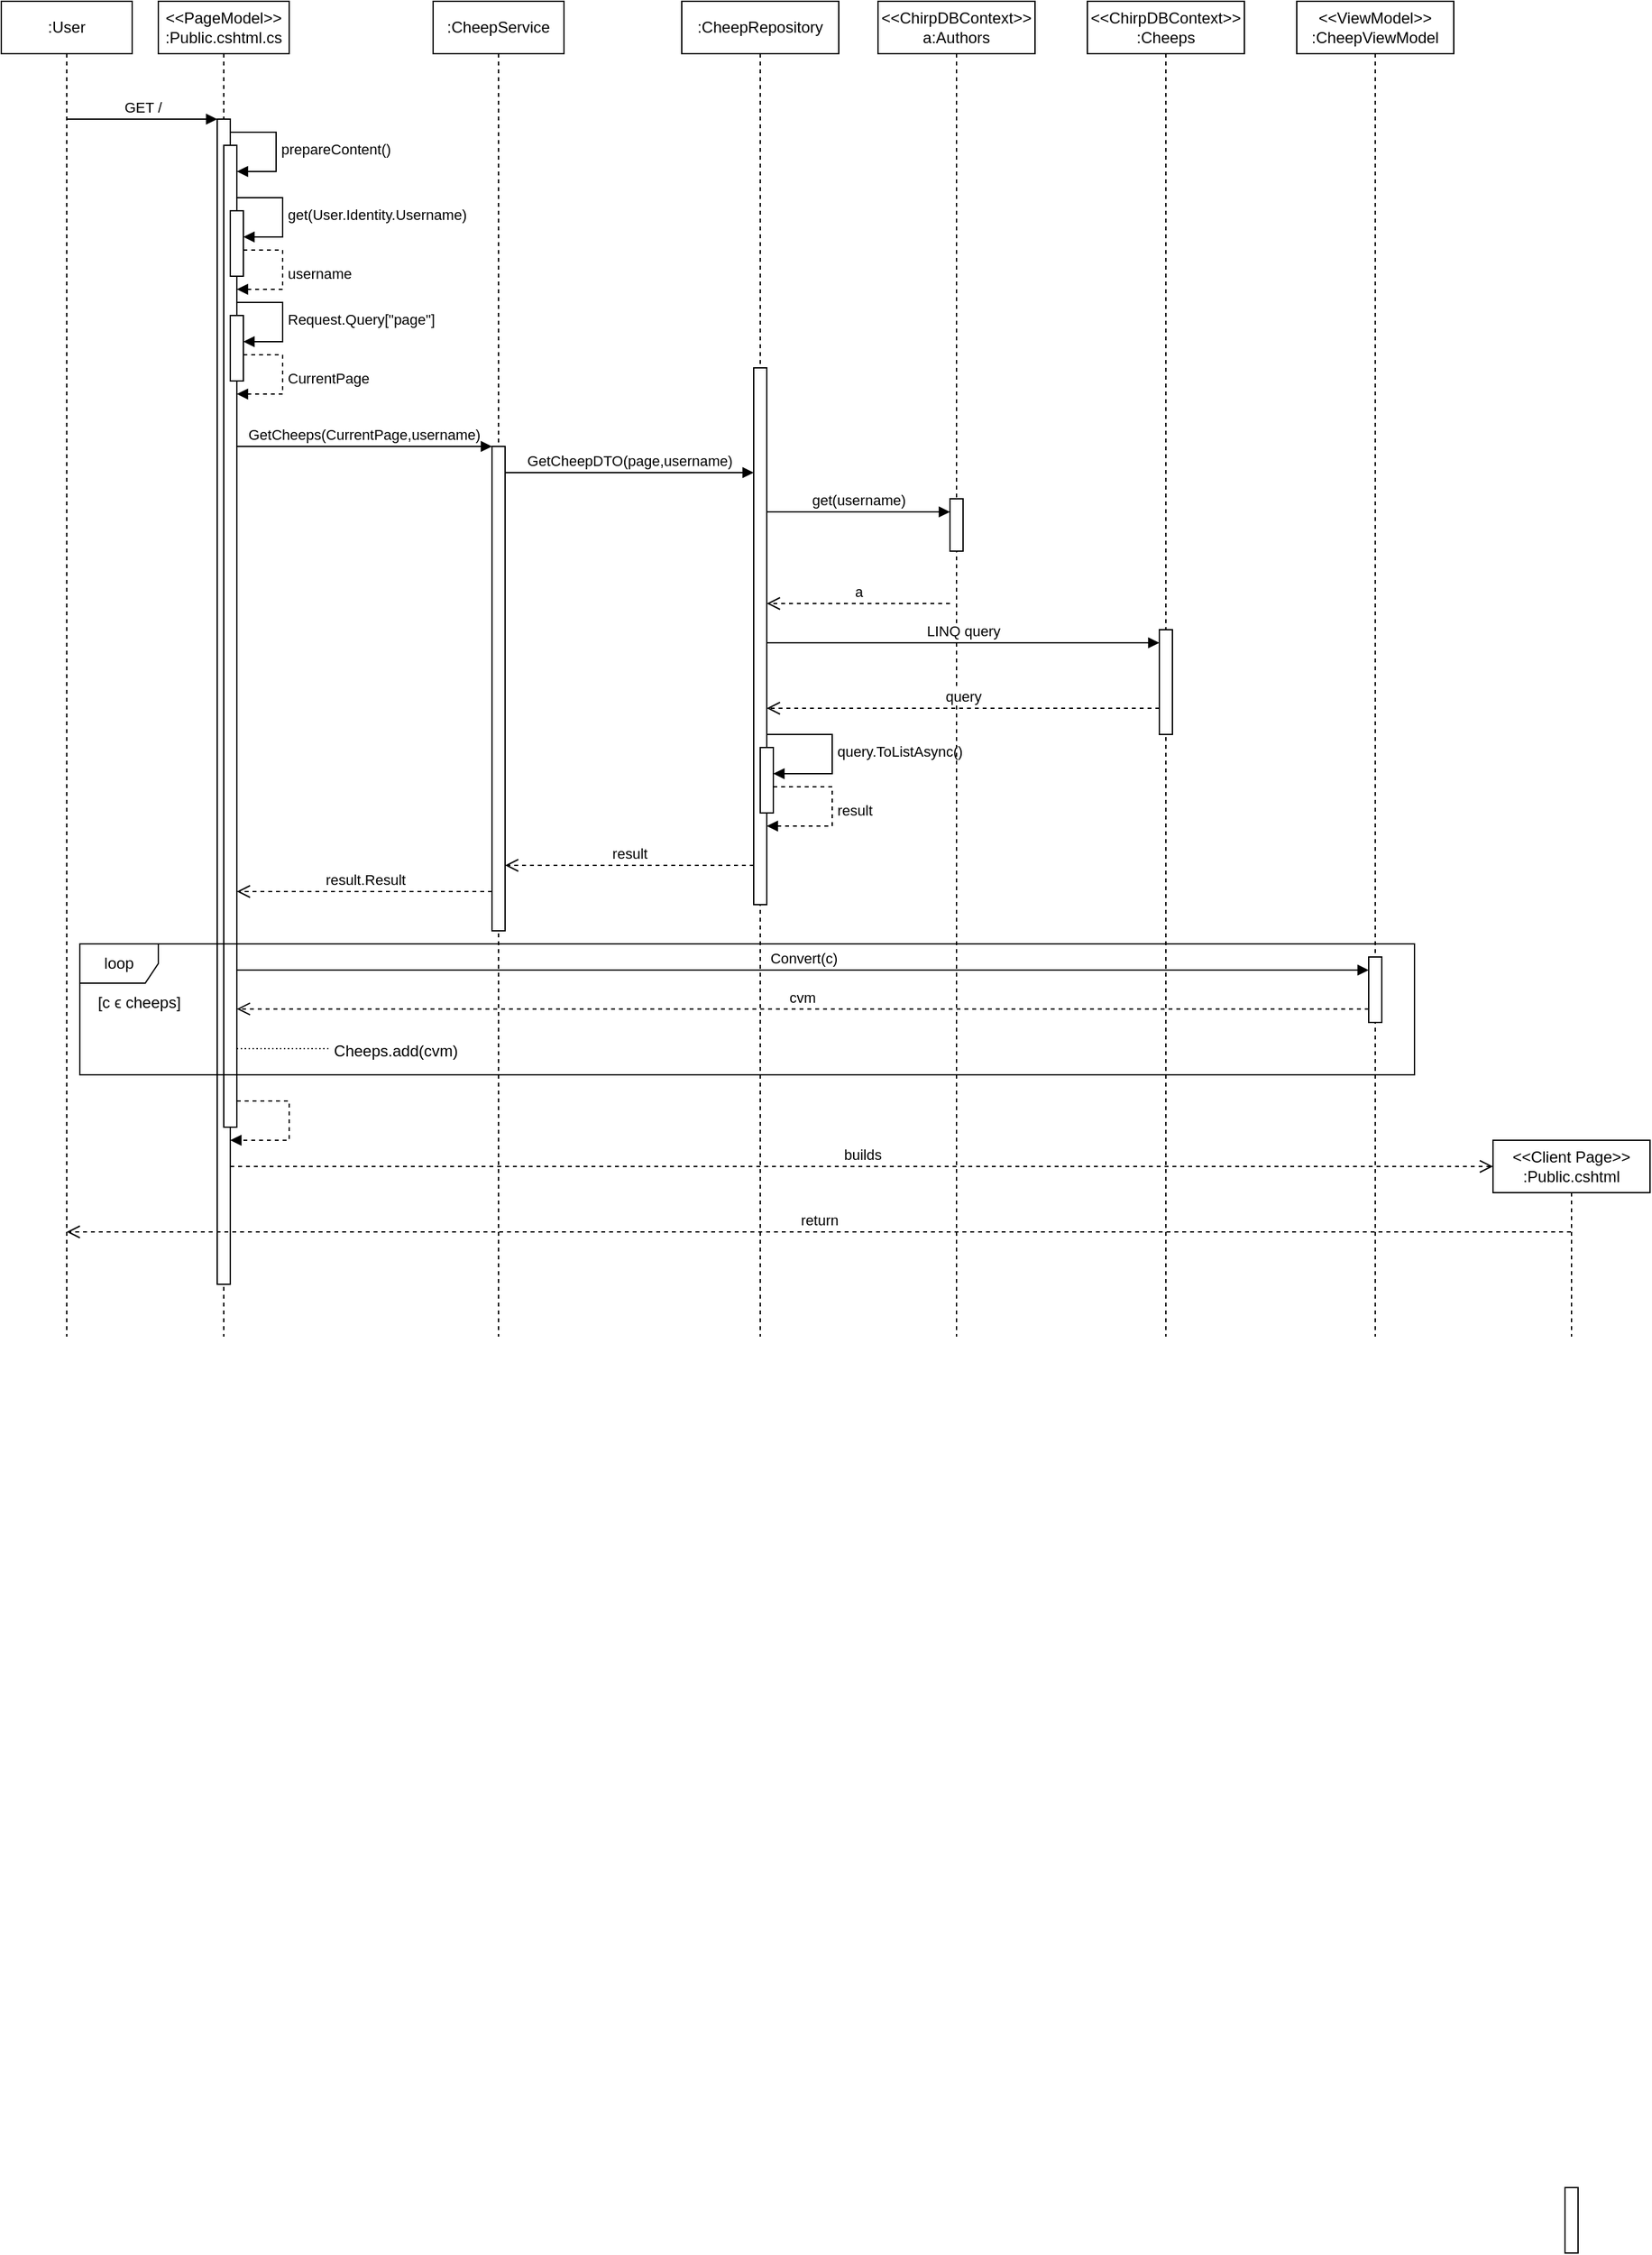 <mxfile version="25.0.3">
  <diagram name="Page-1" id="2YBvvXClWsGukQMizWep">
    <mxGraphModel grid="1" page="1" gridSize="10" guides="1" tooltips="1" connect="1" arrows="1" fold="1" pageScale="1" pageWidth="850" pageHeight="1100" math="0" shadow="0">
      <root>
        <mxCell id="0" />
        <mxCell id="1" parent="0" />
        <mxCell id="dkr_k_Ywu7K1sP6VtX1k-7" value=":User" style="shape=umlLifeline;perimeter=lifelinePerimeter;whiteSpace=wrap;html=1;container=0;dropTarget=0;collapsible=0;recursiveResize=0;outlineConnect=0;portConstraint=eastwest;newEdgeStyle={&quot;edgeStyle&quot;:&quot;elbowEdgeStyle&quot;,&quot;elbow&quot;:&quot;vertical&quot;,&quot;curved&quot;:0,&quot;rounded&quot;:0};" vertex="1" parent="1">
          <mxGeometry x="-450" y="20" width="100" height="1020" as="geometry" />
        </mxCell>
        <mxCell id="dkr_k_Ywu7K1sP6VtX1k-13" value="GET /" style="html=1;verticalAlign=bottom;endArrow=block;edgeStyle=elbowEdgeStyle;elbow=vertical;curved=0;rounded=0;" edge="1" parent="1" source="dkr_k_Ywu7K1sP6VtX1k-7" target="dkr_k_Ywu7K1sP6VtX1k-36">
          <mxGeometry relative="1" as="geometry">
            <mxPoint x="-395" y="110" as="sourcePoint" />
            <Array as="points">
              <mxPoint x="-310" y="110" />
            </Array>
            <mxPoint x="-285" y="110" as="targetPoint" />
          </mxGeometry>
        </mxCell>
        <mxCell id="dkr_k_Ywu7K1sP6VtX1k-15" value="&lt;div&gt;&lt;span style=&quot;background-color: initial;&quot;&gt;:CheepService&lt;/span&gt;&lt;/div&gt;" style="shape=umlLifeline;perimeter=lifelinePerimeter;whiteSpace=wrap;html=1;container=0;dropTarget=0;collapsible=0;recursiveResize=0;outlineConnect=0;portConstraint=eastwest;newEdgeStyle={&quot;edgeStyle&quot;:&quot;elbowEdgeStyle&quot;,&quot;elbow&quot;:&quot;vertical&quot;,&quot;curved&quot;:0,&quot;rounded&quot;:0};" vertex="1" parent="1">
          <mxGeometry x="-120" y="20" width="100" height="1020" as="geometry" />
        </mxCell>
        <mxCell id="dkr_k_Ywu7K1sP6VtX1k-16" value="" style="html=1;points=[];perimeter=orthogonalPerimeter;outlineConnect=0;targetShapes=umlLifeline;portConstraint=eastwest;newEdgeStyle={&quot;edgeStyle&quot;:&quot;elbowEdgeStyle&quot;,&quot;elbow&quot;:&quot;vertical&quot;,&quot;curved&quot;:0,&quot;rounded&quot;:0};" vertex="1" parent="dkr_k_Ywu7K1sP6VtX1k-15">
          <mxGeometry x="45" y="340" width="10" height="370" as="geometry" />
        </mxCell>
        <mxCell id="dkr_k_Ywu7K1sP6VtX1k-18" value="&lt;div&gt;&lt;span style=&quot;background-color: initial;&quot;&gt;:CheepRepository&lt;/span&gt;&lt;/div&gt;" style="shape=umlLifeline;perimeter=lifelinePerimeter;whiteSpace=wrap;html=1;container=0;dropTarget=0;collapsible=0;recursiveResize=0;outlineConnect=0;portConstraint=eastwest;newEdgeStyle={&quot;edgeStyle&quot;:&quot;elbowEdgeStyle&quot;,&quot;elbow&quot;:&quot;vertical&quot;,&quot;curved&quot;:0,&quot;rounded&quot;:0};size=40;" vertex="1" parent="1">
          <mxGeometry x="70" y="20" width="120" height="1020" as="geometry" />
        </mxCell>
        <mxCell id="dkr_k_Ywu7K1sP6VtX1k-19" value="" style="html=1;points=[];perimeter=orthogonalPerimeter;outlineConnect=0;targetShapes=umlLifeline;portConstraint=eastwest;newEdgeStyle={&quot;edgeStyle&quot;:&quot;elbowEdgeStyle&quot;,&quot;elbow&quot;:&quot;vertical&quot;,&quot;curved&quot;:0,&quot;rounded&quot;:0};" vertex="1" parent="dkr_k_Ywu7K1sP6VtX1k-18">
          <mxGeometry x="55" y="280" width="10" height="410" as="geometry" />
        </mxCell>
        <mxCell id="dkr_k_Ywu7K1sP6VtX1k-81" value="" style="html=1;points=[];perimeter=orthogonalPerimeter;outlineConnect=0;targetShapes=umlLifeline;portConstraint=eastwest;newEdgeStyle={&quot;edgeStyle&quot;:&quot;elbowEdgeStyle&quot;,&quot;elbow&quot;:&quot;vertical&quot;,&quot;curved&quot;:0,&quot;rounded&quot;:0};" vertex="1" parent="dkr_k_Ywu7K1sP6VtX1k-18">
          <mxGeometry x="60" y="570" width="10" height="49.97" as="geometry" />
        </mxCell>
        <mxCell id="dkr_k_Ywu7K1sP6VtX1k-82" value="query.ToListAsync()" style="html=1;align=left;spacingLeft=2;endArrow=block;rounded=0;edgeStyle=orthogonalEdgeStyle;curved=0;rounded=0;" edge="1" parent="dkr_k_Ywu7K1sP6VtX1k-18" source="dkr_k_Ywu7K1sP6VtX1k-19" target="dkr_k_Ywu7K1sP6VtX1k-81">
          <mxGeometry relative="1" as="geometry">
            <mxPoint x="70" y="559.997" as="sourcePoint" />
            <Array as="points">
              <mxPoint x="115" y="560" />
              <mxPoint x="115" y="590" />
            </Array>
            <mxPoint x="90" y="590.004" as="targetPoint" />
          </mxGeometry>
        </mxCell>
        <mxCell id="dkr_k_Ywu7K1sP6VtX1k-83" value="result" style="html=1;align=left;spacingLeft=2;endArrow=block;rounded=0;edgeStyle=orthogonalEdgeStyle;curved=0;rounded=0;dashed=1;" edge="1" parent="dkr_k_Ywu7K1sP6VtX1k-18" source="dkr_k_Ywu7K1sP6VtX1k-81" target="dkr_k_Ywu7K1sP6VtX1k-19">
          <mxGeometry relative="1" as="geometry">
            <mxPoint x="85" y="599.97" as="sourcePoint" />
            <Array as="points">
              <mxPoint x="115" y="600" />
              <mxPoint x="115" y="630" />
            </Array>
            <mxPoint x="70" y="629.997" as="targetPoint" />
          </mxGeometry>
        </mxCell>
        <mxCell id="dkr_k_Ywu7K1sP6VtX1k-20" value="GetCheepDTO(page,username)" style="html=1;verticalAlign=bottom;endArrow=block;edgeStyle=elbowEdgeStyle;elbow=vertical;curved=0;rounded=0;" edge="1" parent="1" source="dkr_k_Ywu7K1sP6VtX1k-16" target="dkr_k_Ywu7K1sP6VtX1k-19">
          <mxGeometry relative="1" as="geometry">
            <mxPoint x="-80" y="430" as="sourcePoint" />
            <Array as="points">
              <mxPoint x="-30" y="380" />
            </Array>
            <mxPoint x="105" y="380" as="targetPoint" />
          </mxGeometry>
        </mxCell>
        <mxCell id="dkr_k_Ywu7K1sP6VtX1k-21" value="&lt;div&gt;&lt;span style=&quot;background-color: initial;&quot;&gt;&amp;lt;&amp;lt;ChirpDBContext&amp;gt;&amp;gt;&lt;/span&gt;&lt;/div&gt;&lt;div&gt;&lt;span style=&quot;background-color: initial;&quot;&gt;a:Authors&lt;/span&gt;&lt;/div&gt;" style="shape=umlLifeline;perimeter=lifelinePerimeter;whiteSpace=wrap;html=1;container=0;dropTarget=0;collapsible=0;recursiveResize=0;outlineConnect=0;portConstraint=eastwest;newEdgeStyle={&quot;edgeStyle&quot;:&quot;elbowEdgeStyle&quot;,&quot;elbow&quot;:&quot;vertical&quot;,&quot;curved&quot;:0,&quot;rounded&quot;:0};" vertex="1" parent="1">
          <mxGeometry x="220" y="20" width="120" height="1020" as="geometry" />
        </mxCell>
        <mxCell id="dkr_k_Ywu7K1sP6VtX1k-22" value="" style="html=1;points=[];perimeter=orthogonalPerimeter;outlineConnect=0;targetShapes=umlLifeline;portConstraint=eastwest;newEdgeStyle={&quot;edgeStyle&quot;:&quot;elbowEdgeStyle&quot;,&quot;elbow&quot;:&quot;vertical&quot;,&quot;curved&quot;:0,&quot;rounded&quot;:0};" vertex="1" parent="dkr_k_Ywu7K1sP6VtX1k-21">
          <mxGeometry x="55" y="380" width="10" height="40" as="geometry" />
        </mxCell>
        <mxCell id="dkr_k_Ywu7K1sP6VtX1k-35" value="&lt;div&gt;&amp;lt;&amp;lt;PageModel&amp;gt;&amp;gt;&lt;/div&gt;:Public.cshtml.cs" style="shape=umlLifeline;perimeter=lifelinePerimeter;whiteSpace=wrap;html=1;container=0;dropTarget=0;collapsible=0;recursiveResize=0;outlineConnect=0;portConstraint=eastwest;newEdgeStyle={&quot;edgeStyle&quot;:&quot;elbowEdgeStyle&quot;,&quot;elbow&quot;:&quot;vertical&quot;,&quot;curved&quot;:0,&quot;rounded&quot;:0};" vertex="1" parent="1">
          <mxGeometry x="-330" y="20" width="100" height="1020" as="geometry" />
        </mxCell>
        <mxCell id="dkr_k_Ywu7K1sP6VtX1k-36" value="" style="html=1;points=[];perimeter=orthogonalPerimeter;outlineConnect=0;targetShapes=umlLifeline;portConstraint=eastwest;newEdgeStyle={&quot;edgeStyle&quot;:&quot;elbowEdgeStyle&quot;,&quot;elbow&quot;:&quot;vertical&quot;,&quot;curved&quot;:0,&quot;rounded&quot;:0};" vertex="1" parent="dkr_k_Ywu7K1sP6VtX1k-35">
          <mxGeometry x="45" y="90" width="10" height="890" as="geometry" />
        </mxCell>
        <mxCell id="dkr_k_Ywu7K1sP6VtX1k-38" value="" style="html=1;points=[];perimeter=orthogonalPerimeter;outlineConnect=0;targetShapes=umlLifeline;portConstraint=eastwest;newEdgeStyle={&quot;edgeStyle&quot;:&quot;elbowEdgeStyle&quot;,&quot;elbow&quot;:&quot;vertical&quot;,&quot;curved&quot;:0,&quot;rounded&quot;:0};" vertex="1" parent="dkr_k_Ywu7K1sP6VtX1k-35">
          <mxGeometry x="50" y="110" width="10" height="750" as="geometry" />
        </mxCell>
        <mxCell id="dkr_k_Ywu7K1sP6VtX1k-46" value="prepareContent()" style="html=1;align=left;spacingLeft=2;endArrow=block;rounded=0;edgeStyle=orthogonalEdgeStyle;curved=0;rounded=0;" edge="1" parent="dkr_k_Ywu7K1sP6VtX1k-35" target="dkr_k_Ywu7K1sP6VtX1k-38">
          <mxGeometry relative="1" as="geometry">
            <mxPoint x="55" y="100" as="sourcePoint" />
            <Array as="points">
              <mxPoint x="90" y="100" />
              <mxPoint x="90" y="130" />
            </Array>
            <mxPoint x="65" y="130.034" as="targetPoint" />
          </mxGeometry>
        </mxCell>
        <mxCell id="dkr_k_Ywu7K1sP6VtX1k-59" value="" style="html=1;points=[];perimeter=orthogonalPerimeter;outlineConnect=0;targetShapes=umlLifeline;portConstraint=eastwest;newEdgeStyle={&quot;edgeStyle&quot;:&quot;elbowEdgeStyle&quot;,&quot;elbow&quot;:&quot;vertical&quot;,&quot;curved&quot;:0,&quot;rounded&quot;:0};" vertex="1" parent="dkr_k_Ywu7K1sP6VtX1k-35">
          <mxGeometry x="55" y="160" width="10" height="50" as="geometry" />
        </mxCell>
        <mxCell id="dkr_k_Ywu7K1sP6VtX1k-60" value="get(User.Identity.Username)" style="html=1;align=left;spacingLeft=2;endArrow=block;rounded=0;edgeStyle=orthogonalEdgeStyle;curved=0;rounded=0;" edge="1" parent="dkr_k_Ywu7K1sP6VtX1k-35" target="dkr_k_Ywu7K1sP6VtX1k-59">
          <mxGeometry relative="1" as="geometry">
            <mxPoint x="60" y="150" as="sourcePoint" />
            <Array as="points">
              <mxPoint x="95" y="150" />
              <mxPoint x="95" y="180" />
            </Array>
            <mxPoint x="70" y="180.034" as="targetPoint" />
          </mxGeometry>
        </mxCell>
        <mxCell id="dkr_k_Ywu7K1sP6VtX1k-61" value="username" style="html=1;align=left;spacingLeft=2;endArrow=block;rounded=0;edgeStyle=orthogonalEdgeStyle;curved=0;rounded=0;dashed=1;" edge="1" parent="dkr_k_Ywu7K1sP6VtX1k-35">
          <mxGeometry relative="1" as="geometry">
            <mxPoint x="65" y="190" as="sourcePoint" />
            <Array as="points">
              <mxPoint x="95" y="190" />
              <mxPoint x="95" y="220" />
            </Array>
            <mxPoint x="60" y="220" as="targetPoint" />
          </mxGeometry>
        </mxCell>
        <mxCell id="dkr_k_Ywu7K1sP6VtX1k-101" value="" style="html=1;align=left;spacingLeft=2;endArrow=block;rounded=0;edgeStyle=orthogonalEdgeStyle;curved=0;rounded=0;dashed=1;" edge="1" parent="dkr_k_Ywu7K1sP6VtX1k-35">
          <mxGeometry relative="1" as="geometry">
            <mxPoint x="60" y="840.002" as="sourcePoint" />
            <Array as="points">
              <mxPoint x="100" y="839.97" />
              <mxPoint x="100" y="869.97" />
            </Array>
            <mxPoint x="55" y="870.002" as="targetPoint" />
          </mxGeometry>
        </mxCell>
        <mxCell id="dkr_k_Ywu7K1sP6VtX1k-106" value="" style="html=1;points=[];perimeter=orthogonalPerimeter;outlineConnect=0;targetShapes=umlLifeline;portConstraint=eastwest;newEdgeStyle={&quot;edgeStyle&quot;:&quot;elbowEdgeStyle&quot;,&quot;elbow&quot;:&quot;vertical&quot;,&quot;curved&quot;:0,&quot;rounded&quot;:0};" vertex="1" parent="dkr_k_Ywu7K1sP6VtX1k-35">
          <mxGeometry x="55" y="240" width="10" height="50" as="geometry" />
        </mxCell>
        <mxCell id="dkr_k_Ywu7K1sP6VtX1k-107" value="Request.Query[&quot;page&quot;]" style="html=1;align=left;spacingLeft=2;endArrow=block;rounded=0;edgeStyle=orthogonalEdgeStyle;curved=0;rounded=0;" edge="1" parent="dkr_k_Ywu7K1sP6VtX1k-35" target="dkr_k_Ywu7K1sP6VtX1k-106">
          <mxGeometry relative="1" as="geometry">
            <mxPoint x="60" y="230" as="sourcePoint" />
            <Array as="points">
              <mxPoint x="95" y="230" />
              <mxPoint x="95" y="260" />
            </Array>
            <mxPoint x="70" y="260.034" as="targetPoint" />
          </mxGeometry>
        </mxCell>
        <mxCell id="dkr_k_Ywu7K1sP6VtX1k-108" value="CurrentPage" style="html=1;align=left;spacingLeft=2;endArrow=block;rounded=0;edgeStyle=orthogonalEdgeStyle;curved=0;rounded=0;dashed=1;" edge="1" parent="dkr_k_Ywu7K1sP6VtX1k-35">
          <mxGeometry x="0.005" relative="1" as="geometry">
            <mxPoint x="65" y="270" as="sourcePoint" />
            <Array as="points">
              <mxPoint x="95" y="270" />
              <mxPoint x="95" y="300" />
            </Array>
            <mxPoint x="60" y="300" as="targetPoint" />
            <mxPoint as="offset" />
          </mxGeometry>
        </mxCell>
        <mxCell id="dkr_k_Ywu7K1sP6VtX1k-62" value="GetCheeps(CurrentPage,username)" style="html=1;verticalAlign=bottom;endArrow=block;edgeStyle=elbowEdgeStyle;elbow=vertical;curved=0;rounded=0;" edge="1" parent="1" target="dkr_k_Ywu7K1sP6VtX1k-16">
          <mxGeometry x="-0.003" relative="1" as="geometry">
            <mxPoint x="-270" y="360" as="sourcePoint" />
            <Array as="points">
              <mxPoint x="-167" y="360" />
            </Array>
            <mxPoint x="-85" y="360" as="targetPoint" />
            <mxPoint as="offset" />
          </mxGeometry>
        </mxCell>
        <mxCell id="dkr_k_Ywu7K1sP6VtX1k-63" value="get(username)" style="html=1;verticalAlign=bottom;endArrow=block;edgeStyle=elbowEdgeStyle;elbow=vertical;curved=0;rounded=0;" edge="1" parent="1">
          <mxGeometry relative="1" as="geometry">
            <mxPoint x="135" y="410" as="sourcePoint" />
            <Array as="points">
              <mxPoint x="240" y="410" />
            </Array>
            <mxPoint x="275" y="410" as="targetPoint" />
          </mxGeometry>
        </mxCell>
        <mxCell id="dkr_k_Ywu7K1sP6VtX1k-64" value="a" style="html=1;verticalAlign=bottom;endArrow=open;dashed=1;endSize=8;edgeStyle=elbowEdgeStyle;elbow=vertical;curved=0;rounded=0;" edge="1" parent="1">
          <mxGeometry relative="1" as="geometry">
            <mxPoint x="135" y="480" as="targetPoint" />
            <Array as="points">
              <mxPoint x="220" y="480" />
            </Array>
            <mxPoint x="275" y="480" as="sourcePoint" />
          </mxGeometry>
        </mxCell>
        <mxCell id="dkr_k_Ywu7K1sP6VtX1k-65" value="&lt;div&gt;&lt;span style=&quot;background-color: initial;&quot;&gt;&amp;lt;&amp;lt;ChirpDBContext&amp;gt;&amp;gt;&lt;/span&gt;&lt;/div&gt;&lt;div&gt;:Cheeps&lt;/div&gt;" style="shape=umlLifeline;perimeter=lifelinePerimeter;whiteSpace=wrap;html=1;container=0;dropTarget=0;collapsible=0;recursiveResize=0;outlineConnect=0;portConstraint=eastwest;newEdgeStyle={&quot;edgeStyle&quot;:&quot;elbowEdgeStyle&quot;,&quot;elbow&quot;:&quot;vertical&quot;,&quot;curved&quot;:0,&quot;rounded&quot;:0};" vertex="1" parent="1">
          <mxGeometry x="380" y="20" width="120" height="1020" as="geometry" />
        </mxCell>
        <mxCell id="dkr_k_Ywu7K1sP6VtX1k-66" value="" style="html=1;points=[];perimeter=orthogonalPerimeter;outlineConnect=0;targetShapes=umlLifeline;portConstraint=eastwest;newEdgeStyle={&quot;edgeStyle&quot;:&quot;elbowEdgeStyle&quot;,&quot;elbow&quot;:&quot;vertical&quot;,&quot;curved&quot;:0,&quot;rounded&quot;:0};" vertex="1" parent="dkr_k_Ywu7K1sP6VtX1k-65">
          <mxGeometry x="55" y="480" width="10" height="80" as="geometry" />
        </mxCell>
        <mxCell id="dkr_k_Ywu7K1sP6VtX1k-70" value="LINQ query" style="html=1;verticalAlign=bottom;endArrow=block;edgeStyle=elbowEdgeStyle;elbow=horizontal;curved=0;rounded=0;" edge="1" parent="1" source="dkr_k_Ywu7K1sP6VtX1k-19" target="dkr_k_Ywu7K1sP6VtX1k-66">
          <mxGeometry relative="1" as="geometry">
            <mxPoint x="140" y="510" as="sourcePoint" />
            <Array as="points">
              <mxPoint x="265" y="510" />
            </Array>
            <mxPoint x="390" y="510" as="targetPoint" />
          </mxGeometry>
        </mxCell>
        <mxCell id="dkr_k_Ywu7K1sP6VtX1k-71" value="query" style="html=1;verticalAlign=bottom;endArrow=open;dashed=1;endSize=8;edgeStyle=elbowEdgeStyle;elbow=vertical;curved=0;rounded=0;" edge="1" parent="1" source="dkr_k_Ywu7K1sP6VtX1k-66">
          <mxGeometry x="0.002" relative="1" as="geometry">
            <mxPoint x="135" y="560" as="targetPoint" />
            <Array as="points">
              <mxPoint x="370" y="560" />
              <mxPoint x="250" y="390" />
            </Array>
            <mxPoint x="440" y="510" as="sourcePoint" />
            <mxPoint as="offset" />
          </mxGeometry>
        </mxCell>
        <mxCell id="dkr_k_Ywu7K1sP6VtX1k-72" value="&amp;lt;&amp;lt;Client Page&amp;gt;&amp;gt;&lt;div&gt;:Public.cshtml&lt;/div&gt;" style="shape=umlLifeline;perimeter=lifelinePerimeter;whiteSpace=wrap;html=1;container=0;dropTarget=0;collapsible=0;recursiveResize=0;outlineConnect=0;portConstraint=eastwest;newEdgeStyle={&quot;edgeStyle&quot;:&quot;elbowEdgeStyle&quot;,&quot;elbow&quot;:&quot;vertical&quot;,&quot;curved&quot;:0,&quot;rounded&quot;:0};" vertex="1" parent="1">
          <mxGeometry x="690" y="890" width="120" height="150" as="geometry" />
        </mxCell>
        <mxCell id="dkr_k_Ywu7K1sP6VtX1k-73" value="" style="html=1;points=[];perimeter=orthogonalPerimeter;outlineConnect=0;targetShapes=umlLifeline;portConstraint=eastwest;newEdgeStyle={&quot;edgeStyle&quot;:&quot;elbowEdgeStyle&quot;,&quot;elbow&quot;:&quot;vertical&quot;,&quot;curved&quot;:0,&quot;rounded&quot;:0};" vertex="1" parent="dkr_k_Ywu7K1sP6VtX1k-72">
          <mxGeometry x="55" y="800" width="10" height="50" as="geometry" />
        </mxCell>
        <mxCell id="dkr_k_Ywu7K1sP6VtX1k-79" value="result" style="html=1;verticalAlign=bottom;endArrow=open;dashed=1;endSize=8;edgeStyle=elbowEdgeStyle;elbow=vertical;curved=0;rounded=0;" edge="1" parent="1">
          <mxGeometry x="0.002" relative="1" as="geometry">
            <mxPoint x="-65" y="680" as="targetPoint" />
            <Array as="points">
              <mxPoint x="35" y="680" />
            </Array>
            <mxPoint x="125" y="680" as="sourcePoint" />
            <mxPoint as="offset" />
          </mxGeometry>
        </mxCell>
        <mxCell id="dkr_k_Ywu7K1sP6VtX1k-86" value="result.Result" style="html=1;verticalAlign=bottom;endArrow=open;dashed=1;endSize=8;edgeStyle=elbowEdgeStyle;elbow=vertical;curved=0;rounded=0;" edge="1" parent="1">
          <mxGeometry x="0.002" relative="1" as="geometry">
            <mxPoint x="-270" y="700" as="targetPoint" />
            <Array as="points">
              <mxPoint x="-240" y="700" />
              <mxPoint x="-175" y="540" />
            </Array>
            <mxPoint x="-75" y="700" as="sourcePoint" />
            <mxPoint as="offset" />
          </mxGeometry>
        </mxCell>
        <mxCell id="dkr_k_Ywu7K1sP6VtX1k-87" value="&amp;lt;&amp;lt;ViewModel&amp;gt;&amp;gt;&lt;div&gt;:CheepViewModel&lt;/div&gt;" style="shape=umlLifeline;perimeter=lifelinePerimeter;whiteSpace=wrap;html=1;container=0;dropTarget=0;collapsible=0;recursiveResize=0;outlineConnect=0;portConstraint=eastwest;newEdgeStyle={&quot;edgeStyle&quot;:&quot;elbowEdgeStyle&quot;,&quot;elbow&quot;:&quot;vertical&quot;,&quot;curved&quot;:0,&quot;rounded&quot;:0};" vertex="1" parent="1">
          <mxGeometry x="540" y="20" width="120" height="1020" as="geometry" />
        </mxCell>
        <mxCell id="dkr_k_Ywu7K1sP6VtX1k-88" value="" style="html=1;points=[];perimeter=orthogonalPerimeter;outlineConnect=0;targetShapes=umlLifeline;portConstraint=eastwest;newEdgeStyle={&quot;edgeStyle&quot;:&quot;elbowEdgeStyle&quot;,&quot;elbow&quot;:&quot;vertical&quot;,&quot;curved&quot;:0,&quot;rounded&quot;:0};" vertex="1" parent="dkr_k_Ywu7K1sP6VtX1k-87">
          <mxGeometry x="55" y="730" width="10" height="50" as="geometry" />
        </mxCell>
        <mxCell id="dkr_k_Ywu7K1sP6VtX1k-89" value="loop" style="shape=umlFrame;whiteSpace=wrap;html=1;pointerEvents=0;" vertex="1" parent="1">
          <mxGeometry x="-390" y="740" width="1020" height="100" as="geometry" />
        </mxCell>
        <mxCell id="dkr_k_Ywu7K1sP6VtX1k-90" value="[c ϵ cheeps]" style="text;html=1;align=center;verticalAlign=middle;resizable=0;points=[];autosize=1;strokeColor=none;fillColor=none;" vertex="1" parent="1">
          <mxGeometry x="-390" y="770" width="90" height="30" as="geometry" />
        </mxCell>
        <mxCell id="dkr_k_Ywu7K1sP6VtX1k-95" value="Convert(c)" style="html=1;verticalAlign=bottom;endArrow=block;curved=0;rounded=0;" edge="1" parent="1">
          <mxGeometry width="80" relative="1" as="geometry">
            <mxPoint x="-270" y="760" as="sourcePoint" />
            <mxPoint x="595" y="760" as="targetPoint" />
          </mxGeometry>
        </mxCell>
        <mxCell id="dkr_k_Ywu7K1sP6VtX1k-96" value="cvm" style="html=1;verticalAlign=bottom;endArrow=open;dashed=1;endSize=8;edgeStyle=elbowEdgeStyle;elbow=vertical;curved=0;rounded=0;" edge="1" parent="1">
          <mxGeometry x="0.002" relative="1" as="geometry">
            <mxPoint x="-270" y="789.73" as="targetPoint" />
            <Array as="points">
              <mxPoint x="-210" y="789.73" />
              <mxPoint x="85" y="639.73" />
            </Array>
            <mxPoint x="595" y="789.73" as="sourcePoint" />
            <mxPoint as="offset" />
          </mxGeometry>
        </mxCell>
        <mxCell id="dkr_k_Ywu7K1sP6VtX1k-97" value="" style="endArrow=none;html=1;rounded=0;dashed=1;dashPattern=1 2;" edge="1" parent="1">
          <mxGeometry relative="1" as="geometry">
            <mxPoint x="-270" y="820" as="sourcePoint" />
            <mxPoint x="-200" y="820" as="targetPoint" />
          </mxGeometry>
        </mxCell>
        <mxCell id="dkr_k_Ywu7K1sP6VtX1k-98" value="Cheeps.add(cvm)" style="resizable=0;html=1;whiteSpace=wrap;align=right;verticalAlign=bottom;" connectable="0" vertex="1" parent="dkr_k_Ywu7K1sP6VtX1k-97">
          <mxGeometry x="1" relative="1" as="geometry">
            <mxPoint x="100" y="10" as="offset" />
          </mxGeometry>
        </mxCell>
        <mxCell id="dkr_k_Ywu7K1sP6VtX1k-102" value="builds" style="html=1;verticalAlign=bottom;endArrow=open;dashed=1;endSize=8;curved=0;rounded=0;" edge="1" parent="1">
          <mxGeometry relative="1" as="geometry">
            <mxPoint x="-275" y="910.0" as="sourcePoint" />
            <mxPoint x="690" y="910" as="targetPoint" />
          </mxGeometry>
        </mxCell>
        <mxCell id="dkr_k_Ywu7K1sP6VtX1k-103" value="return" style="html=1;verticalAlign=bottom;endArrow=open;dashed=1;endSize=8;curved=0;rounded=0;" edge="1" parent="1">
          <mxGeometry relative="1" as="geometry">
            <mxPoint x="749.5" y="960" as="sourcePoint" />
            <mxPoint x="-400.041" y="960" as="targetPoint" />
          </mxGeometry>
        </mxCell>
      </root>
    </mxGraphModel>
  </diagram>
</mxfile>
